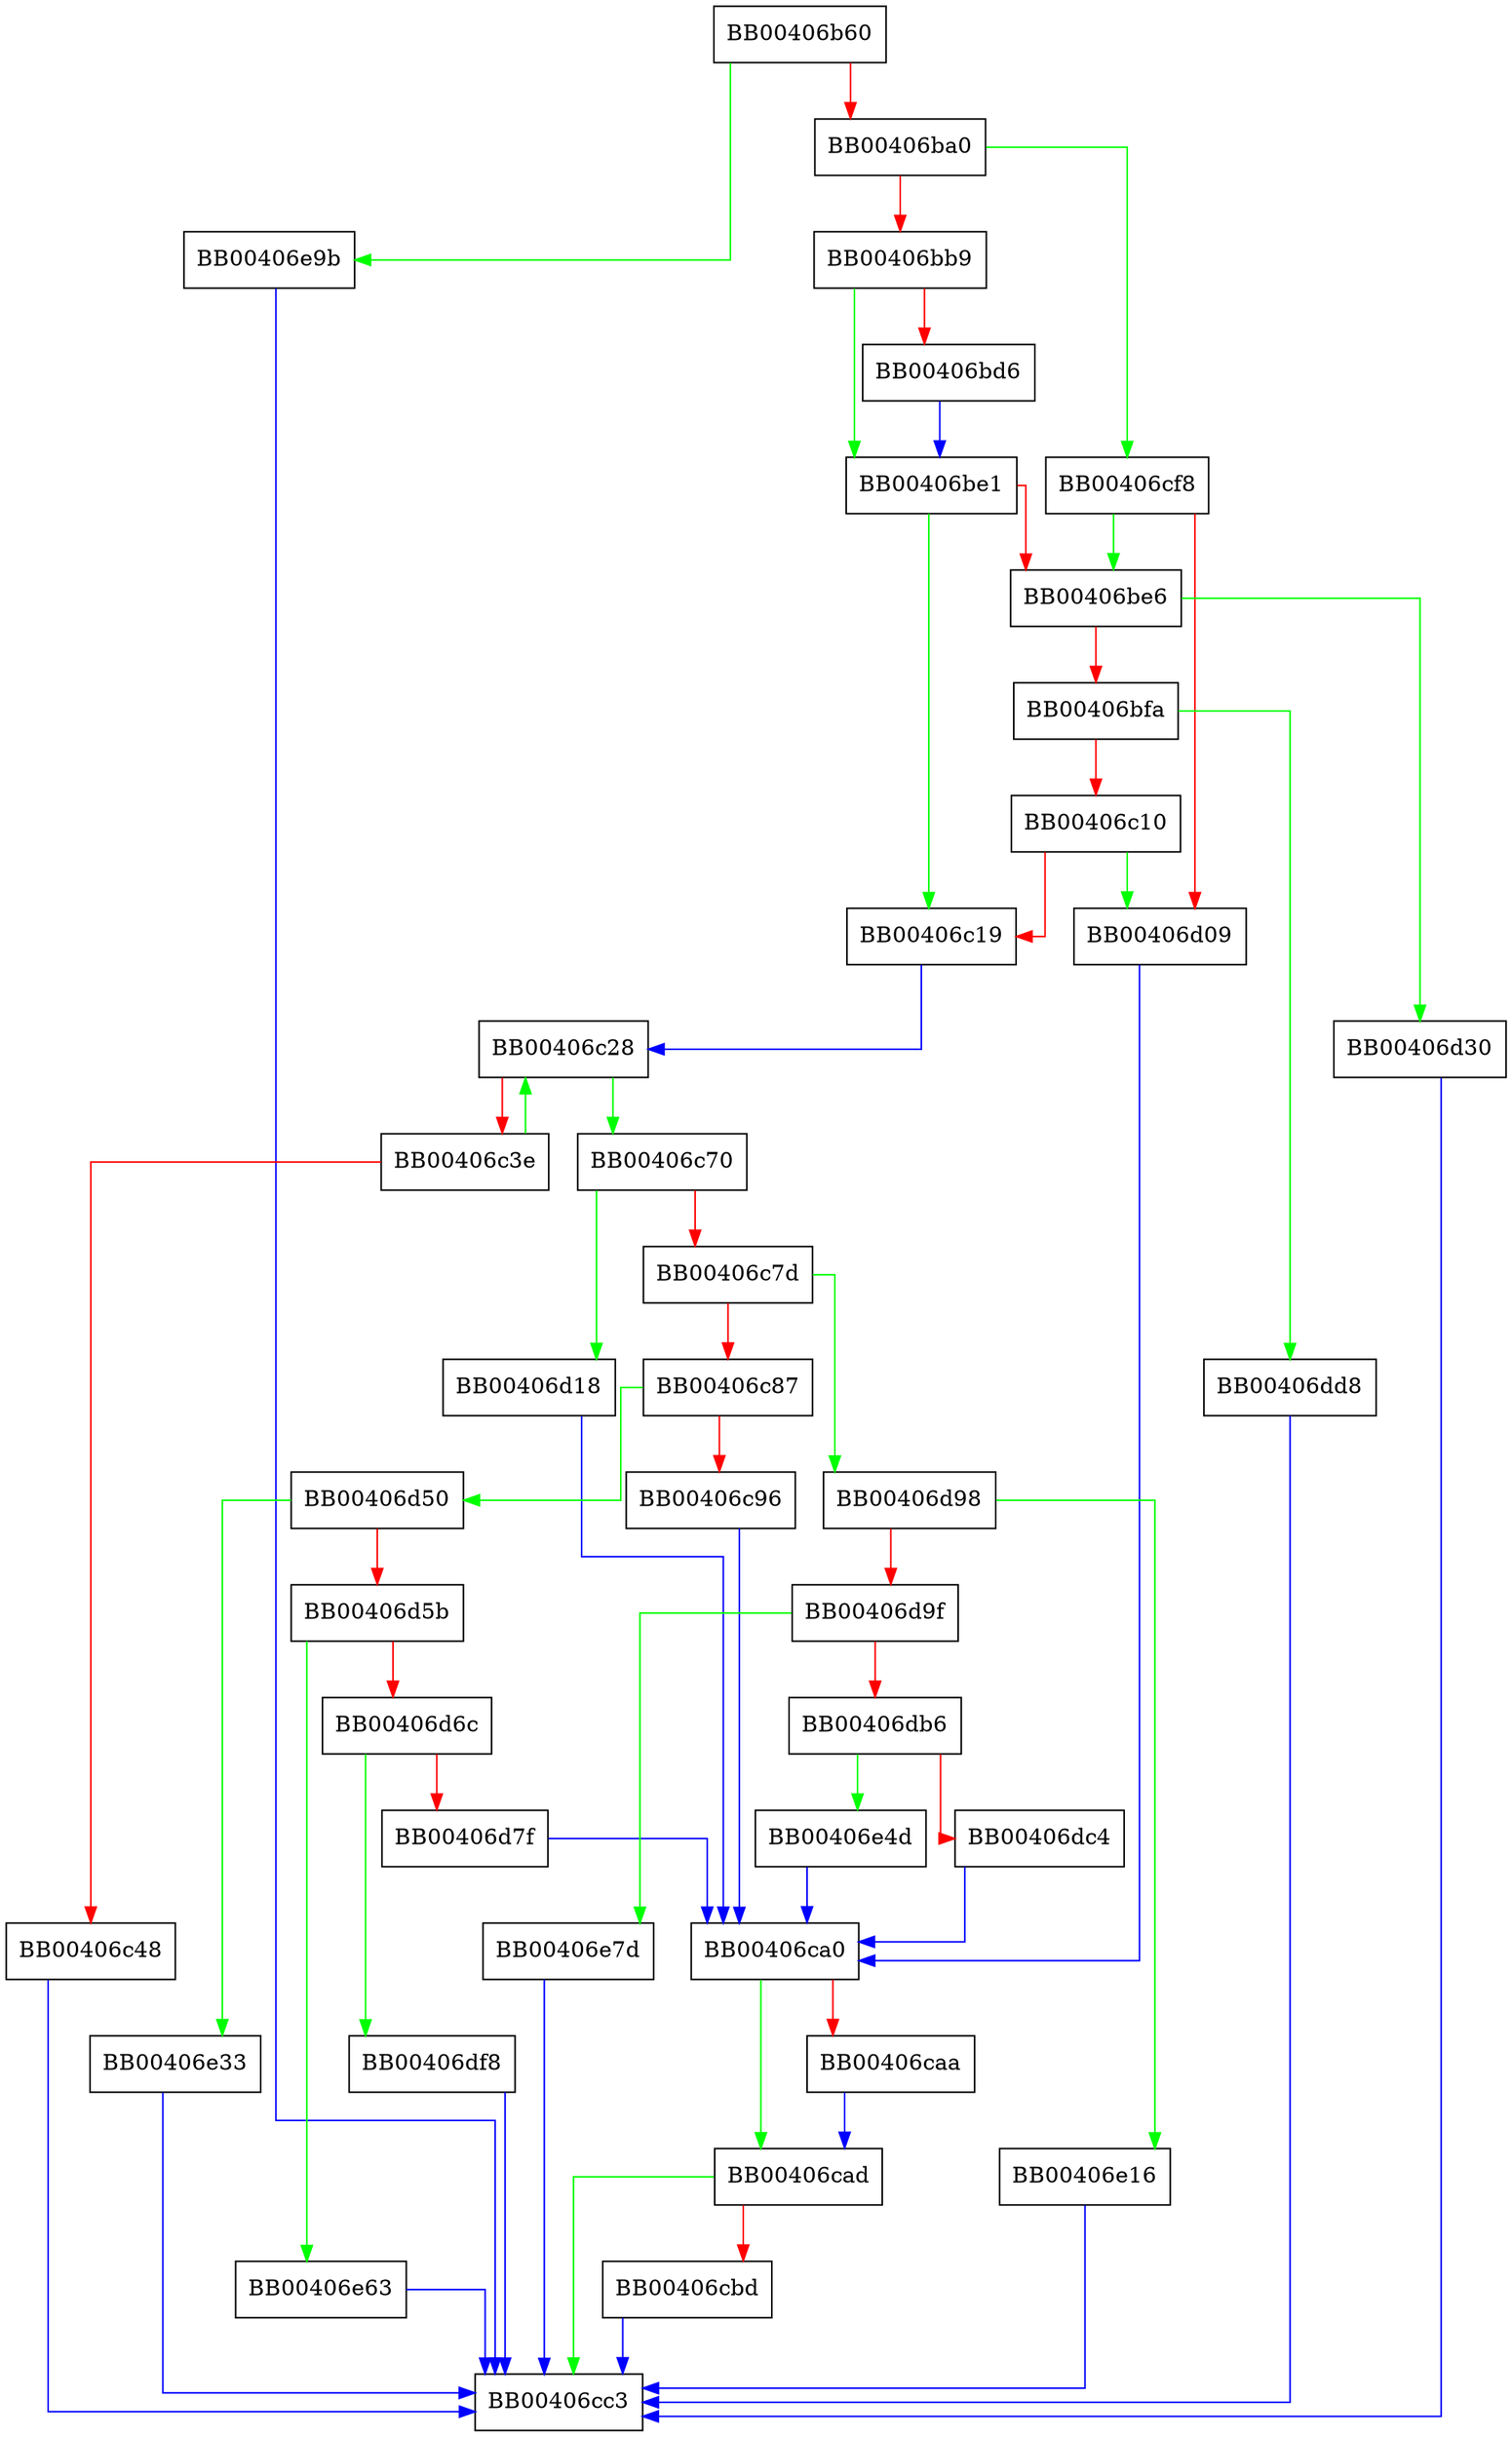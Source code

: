 digraph unpack_revinfo {
  node [shape="box"];
  graph [splines=ortho];
  BB00406b60 -> BB00406e9b [color="green"];
  BB00406b60 -> BB00406ba0 [color="red"];
  BB00406ba0 -> BB00406cf8 [color="green"];
  BB00406ba0 -> BB00406bb9 [color="red"];
  BB00406bb9 -> BB00406be1 [color="green"];
  BB00406bb9 -> BB00406bd6 [color="red"];
  BB00406bd6 -> BB00406be1 [color="blue"];
  BB00406be1 -> BB00406c19 [color="green"];
  BB00406be1 -> BB00406be6 [color="red"];
  BB00406be6 -> BB00406d30 [color="green"];
  BB00406be6 -> BB00406bfa [color="red"];
  BB00406bfa -> BB00406dd8 [color="green"];
  BB00406bfa -> BB00406c10 [color="red"];
  BB00406c10 -> BB00406d09 [color="green"];
  BB00406c10 -> BB00406c19 [color="red"];
  BB00406c19 -> BB00406c28 [color="blue"];
  BB00406c28 -> BB00406c70 [color="green"];
  BB00406c28 -> BB00406c3e [color="red"];
  BB00406c3e -> BB00406c28 [color="green"];
  BB00406c3e -> BB00406c48 [color="red"];
  BB00406c48 -> BB00406cc3 [color="blue"];
  BB00406c70 -> BB00406d18 [color="green"];
  BB00406c70 -> BB00406c7d [color="red"];
  BB00406c7d -> BB00406d98 [color="green"];
  BB00406c7d -> BB00406c87 [color="red"];
  BB00406c87 -> BB00406d50 [color="green"];
  BB00406c87 -> BB00406c96 [color="red"];
  BB00406c96 -> BB00406ca0 [color="blue"];
  BB00406ca0 -> BB00406cad [color="green"];
  BB00406ca0 -> BB00406caa [color="red"];
  BB00406caa -> BB00406cad [color="blue"];
  BB00406cad -> BB00406cc3 [color="green"];
  BB00406cad -> BB00406cbd [color="red"];
  BB00406cbd -> BB00406cc3 [color="blue"];
  BB00406cf8 -> BB00406be6 [color="green"];
  BB00406cf8 -> BB00406d09 [color="red"];
  BB00406d09 -> BB00406ca0 [color="blue"];
  BB00406d18 -> BB00406ca0 [color="blue"];
  BB00406d30 -> BB00406cc3 [color="blue"];
  BB00406d50 -> BB00406e33 [color="green"];
  BB00406d50 -> BB00406d5b [color="red"];
  BB00406d5b -> BB00406e63 [color="green"];
  BB00406d5b -> BB00406d6c [color="red"];
  BB00406d6c -> BB00406df8 [color="green"];
  BB00406d6c -> BB00406d7f [color="red"];
  BB00406d7f -> BB00406ca0 [color="blue"];
  BB00406d98 -> BB00406e16 [color="green"];
  BB00406d98 -> BB00406d9f [color="red"];
  BB00406d9f -> BB00406e7d [color="green"];
  BB00406d9f -> BB00406db6 [color="red"];
  BB00406db6 -> BB00406e4d [color="green"];
  BB00406db6 -> BB00406dc4 [color="red"];
  BB00406dc4 -> BB00406ca0 [color="blue"];
  BB00406dd8 -> BB00406cc3 [color="blue"];
  BB00406df8 -> BB00406cc3 [color="blue"];
  BB00406e16 -> BB00406cc3 [color="blue"];
  BB00406e33 -> BB00406cc3 [color="blue"];
  BB00406e4d -> BB00406ca0 [color="blue"];
  BB00406e63 -> BB00406cc3 [color="blue"];
  BB00406e7d -> BB00406cc3 [color="blue"];
  BB00406e9b -> BB00406cc3 [color="blue"];
}